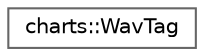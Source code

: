 digraph "Graphical Class Hierarchy"
{
 // LATEX_PDF_SIZE
  bgcolor="transparent";
  edge [fontname=Helvetica,fontsize=10,labelfontname=Helvetica,labelfontsize=10];
  node [fontname=Helvetica,fontsize=10,shape=box,height=0.2,width=0.4];
  rankdir="LR";
  Node0 [id="Node000000",label="charts::WavTag",height=0.2,width=0.4,color="grey40", fillcolor="white", style="filled",URL="$structcharts_1_1WavTag.html",tooltip=" "];
}
